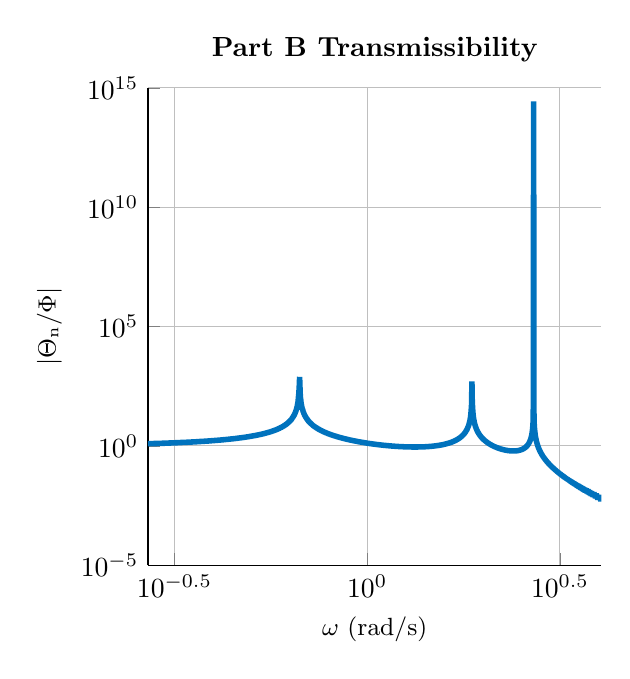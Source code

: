 % This file was created by matlab2tikz.
%
\definecolor{mycolor1}{rgb}{0.0,0.447,0.741}%
%
\begin{tikzpicture}

\begin{axis}[%
width=0.475\textwidth,
height=0.5\textwidth,
at={(0\textwidth,0\textwidth)},
scale only axis,
xmode=log,
xmin=0.27,
xmax=4.054,
xminorticks=true,
xlabel style={font=\color{white!15!black}},
xlabel={$\omega\text{ (rad/s)}$},
ymode=log,
ymin=1e-05,
ymax=1e+15,
yminorticks=true,
ylabel style={font=\color{white!15!black}},
ylabel={$\text{$|$}\Theta{}_\text{n}\text{/}\Phi\text{$|$}$},
axis background/.style={fill=white},
title style={font=\bfseries},
title={Part B Transmissibility},
axis x line*=bottom,
axis y line*=left,
xmajorgrids,
xminorgrids,
ymajorgrids,
yminorgrids,
ylabel style={font=\small},
xlabel style={font=\small}
]
\addplot [color=mycolor1, line width=2.0pt, forget plot]
  table[row sep=crcr]{%
0.27	1.234\\
0.271	1.235\\
0.272	1.237\\
0.272	1.238\\
0.273	1.239\\
0.273	1.241\\
0.274	1.242\\
0.275	1.243\\
0.275	1.245\\
0.276	1.246\\
0.277	1.247\\
0.277	1.249\\
0.278	1.25\\
0.279	1.251\\
0.279	1.253\\
0.28	1.254\\
0.28	1.256\\
0.281	1.257\\
0.282	1.259\\
0.282	1.26\\
0.283	1.262\\
0.284	1.263\\
0.284	1.265\\
0.285	1.266\\
0.286	1.268\\
0.286	1.269\\
0.287	1.271\\
0.288	1.272\\
0.288	1.274\\
0.289	1.275\\
0.29	1.277\\
0.29	1.278\\
0.291	1.28\\
0.292	1.282\\
0.292	1.283\\
0.293	1.285\\
0.294	1.286\\
0.294	1.288\\
0.295	1.29\\
0.296	1.291\\
0.296	1.293\\
0.297	1.295\\
0.298	1.296\\
0.298	1.298\\
0.299	1.3\\
0.3	1.302\\
0.3	1.303\\
0.301	1.305\\
0.302	1.307\\
0.303	1.309\\
0.303	1.311\\
0.304	1.312\\
0.305	1.314\\
0.305	1.316\\
0.306	1.318\\
0.307	1.32\\
0.307	1.322\\
0.308	1.324\\
0.309	1.325\\
0.31	1.327\\
0.31	1.329\\
0.311	1.331\\
0.312	1.333\\
0.312	1.335\\
0.313	1.337\\
0.314	1.339\\
0.315	1.341\\
0.315	1.343\\
0.316	1.345\\
0.317	1.347\\
0.318	1.349\\
0.318	1.352\\
0.319	1.354\\
0.32	1.356\\
0.321	1.358\\
0.321	1.36\\
0.322	1.362\\
0.323	1.364\\
0.323	1.367\\
0.324	1.369\\
0.325	1.371\\
0.326	1.373\\
0.326	1.376\\
0.327	1.378\\
0.328	1.38\\
0.329	1.383\\
0.329	1.385\\
0.33	1.387\\
0.331	1.39\\
0.332	1.392\\
0.333	1.395\\
0.333	1.397\\
0.334	1.399\\
0.335	1.402\\
0.336	1.404\\
0.336	1.407\\
0.337	1.409\\
0.338	1.412\\
0.339	1.415\\
0.339	1.417\\
0.34	1.42\\
0.341	1.422\\
0.342	1.425\\
0.343	1.428\\
0.343	1.43\\
0.344	1.433\\
0.345	1.436\\
0.346	1.439\\
0.347	1.441\\
0.347	1.444\\
0.348	1.447\\
0.349	1.45\\
0.35	1.453\\
0.351	1.456\\
0.351	1.459\\
0.352	1.462\\
0.353	1.465\\
0.354	1.468\\
0.355	1.471\\
0.355	1.474\\
0.356	1.477\\
0.357	1.48\\
0.358	1.483\\
0.359	1.486\\
0.36	1.489\\
0.36	1.492\\
0.361	1.496\\
0.362	1.499\\
0.363	1.502\\
0.364	1.506\\
0.365	1.509\\
0.365	1.512\\
0.366	1.516\\
0.367	1.519\\
0.368	1.523\\
0.369	1.526\\
0.37	1.53\\
0.371	1.533\\
0.371	1.537\\
0.372	1.54\\
0.373	1.544\\
0.374	1.548\\
0.375	1.551\\
0.376	1.555\\
0.377	1.559\\
0.377	1.563\\
0.378	1.567\\
0.379	1.57\\
0.38	1.574\\
0.381	1.578\\
0.382	1.582\\
0.383	1.586\\
0.384	1.59\\
0.384	1.594\\
0.385	1.599\\
0.386	1.603\\
0.387	1.607\\
0.388	1.611\\
0.389	1.616\\
0.39	1.62\\
0.391	1.624\\
0.392	1.629\\
0.392	1.633\\
0.393	1.638\\
0.394	1.642\\
0.395	1.647\\
0.396	1.651\\
0.397	1.656\\
0.398	1.661\\
0.399	1.666\\
0.4	1.67\\
0.401	1.675\\
0.402	1.68\\
0.403	1.685\\
0.403	1.69\\
0.404	1.695\\
0.405	1.7\\
0.406	1.706\\
0.407	1.711\\
0.408	1.716\\
0.409	1.721\\
0.41	1.727\\
0.411	1.732\\
0.412	1.738\\
0.413	1.743\\
0.414	1.749\\
0.415	1.754\\
0.416	1.76\\
0.417	1.766\\
0.418	1.772\\
0.419	1.778\\
0.42	1.784\\
0.421	1.79\\
0.422	1.796\\
0.423	1.802\\
0.423	1.808\\
0.424	1.815\\
0.425	1.821\\
0.426	1.827\\
0.427	1.834\\
0.428	1.84\\
0.429	1.847\\
0.43	1.854\\
0.431	1.861\\
0.432	1.868\\
0.433	1.874\\
0.434	1.882\\
0.435	1.889\\
0.436	1.896\\
0.437	1.903\\
0.438	1.911\\
0.439	1.918\\
0.44	1.926\\
0.441	1.933\\
0.442	1.941\\
0.443	1.949\\
0.444	1.957\\
0.445	1.965\\
0.447	1.973\\
0.448	1.981\\
0.449	1.989\\
0.45	1.998\\
0.451	2.006\\
0.452	2.015\\
0.453	2.024\\
0.454	2.032\\
0.455	2.041\\
0.456	2.05\\
0.457	2.06\\
0.458	2.069\\
0.459	2.078\\
0.46	2.088\\
0.461	2.098\\
0.462	2.107\\
0.463	2.117\\
0.464	2.127\\
0.465	2.137\\
0.466	2.148\\
0.468	2.158\\
0.469	2.169\\
0.47	2.18\\
0.471	2.191\\
0.472	2.202\\
0.473	2.213\\
0.474	2.224\\
0.475	2.236\\
0.476	2.247\\
0.477	2.259\\
0.478	2.271\\
0.48	2.284\\
0.481	2.296\\
0.482	2.308\\
0.483	2.321\\
0.484	2.334\\
0.485	2.347\\
0.486	2.361\\
0.487	2.374\\
0.488	2.388\\
0.49	2.402\\
0.491	2.416\\
0.492	2.43\\
0.493	2.445\\
0.494	2.46\\
0.495	2.475\\
0.496	2.49\\
0.498	2.506\\
0.499	2.522\\
0.5	2.538\\
0.501	2.554\\
0.502	2.571\\
0.503	2.588\\
0.504	2.605\\
0.506	2.622\\
0.507	2.64\\
0.508	2.658\\
0.509	2.677\\
0.51	2.695\\
0.511	2.715\\
0.513	2.734\\
0.514	2.754\\
0.515	2.774\\
0.516	2.794\\
0.517	2.815\\
0.519	2.837\\
0.52	2.858\\
0.521	2.88\\
0.522	2.903\\
0.523	2.926\\
0.525	2.949\\
0.526	2.973\\
0.527	2.997\\
0.528	3.022\\
0.529	3.047\\
0.531	3.073\\
0.532	3.1\\
0.533	3.127\\
0.534	3.154\\
0.536	3.182\\
0.537	3.211\\
0.538	3.24\\
0.539	3.27\\
0.541	3.301\\
0.542	3.332\\
0.543	3.364\\
0.544	3.397\\
0.546	3.43\\
0.547	3.465\\
0.548	3.5\\
0.549	3.536\\
0.551	3.573\\
0.552	3.61\\
0.553	3.649\\
0.554	3.689\\
0.556	3.729\\
0.557	3.771\\
0.558	3.814\\
0.56	3.858\\
0.561	3.903\\
0.562	3.949\\
0.563	3.997\\
0.565	4.046\\
0.566	4.096\\
0.567	4.148\\
0.569	4.201\\
0.57	4.256\\
0.571	4.312\\
0.573	4.37\\
0.574	4.43\\
0.575	4.492\\
0.577	4.556\\
0.578	4.622\\
0.579	4.69\\
0.581	4.76\\
0.582	4.832\\
0.583	4.908\\
0.585	4.985\\
0.586	5.066\\
0.587	5.149\\
0.589	5.236\\
0.59	5.326\\
0.591	5.419\\
0.593	5.515\\
0.594	5.616\\
0.595	5.721\\
0.597	5.83\\
0.598	5.944\\
0.6	6.062\\
0.601	6.186\\
0.602	6.315\\
0.604	6.45\\
0.605	6.592\\
0.607	6.741\\
0.608	6.896\\
0.609	7.06\\
0.611	7.232\\
0.612	7.414\\
0.614	7.605\\
0.615	7.807\\
0.616	8.021\\
0.618	8.247\\
0.619	8.488\\
0.621	8.743\\
0.622	9.016\\
0.623	9.307\\
0.625	9.618\\
0.626	9.951\\
0.628	10.31\\
0.629	10.697\\
0.631	11.115\\
0.632	11.568\\
0.634	12.062\\
0.635	12.601\\
0.637	13.193\\
0.638	13.844\\
0.639	14.566\\
0.641	15.37\\
0.642	16.27\\
0.644	17.285\\
0.645	18.438\\
0.647	19.761\\
0.648	21.292\\
0.65	23.086\\
0.651	25.217\\
0.653	27.79\\
0.654	30.956\\
0.656	34.949\\
0.657	40.142\\
0.659	47.169\\
0.66	57.211\\
0.662	72.74\\
0.663	99.941\\
0.665	159.893\\
0.667	401.22\\
0.668	781.591\\
0.67	197.577\\
0.671	112.953\\
0.673	79.019\\
0.674	60.727\\
0.676	49.288\\
0.677	41.458\\
0.679	35.762\\
0.681	31.433\\
0.682	28.03\\
0.684	25.286\\
0.685	23.026\\
0.687	21.133\\
0.688	19.524\\
0.69	18.139\\
0.692	16.934\\
0.693	15.878\\
0.695	14.943\\
0.696	14.11\\
0.698	13.364\\
0.7	12.691\\
0.701	12.081\\
0.703	11.525\\
0.704	11.018\\
0.706	10.552\\
0.708	10.123\\
0.709	9.727\\
0.711	9.359\\
0.713	9.018\\
0.714	8.7\\
0.716	8.403\\
0.718	8.125\\
0.719	7.864\\
0.721	7.619\\
0.722	7.388\\
0.724	7.171\\
0.726	6.965\\
0.727	6.77\\
0.729	6.586\\
0.731	6.411\\
0.733	6.245\\
0.734	6.086\\
0.736	5.936\\
0.738	5.792\\
0.739	5.655\\
0.741	5.524\\
0.743	5.398\\
0.744	5.278\\
0.746	5.163\\
0.748	5.053\\
0.75	4.947\\
0.751	4.845\\
0.753	4.747\\
0.755	4.653\\
0.757	4.562\\
0.758	4.475\\
0.76	4.391\\
0.762	4.309\\
0.764	4.231\\
0.765	4.155\\
0.767	4.082\\
0.769	4.011\\
0.771	3.942\\
0.772	3.876\\
0.774	3.812\\
0.776	3.75\\
0.778	3.689\\
0.78	3.631\\
0.781	3.574\\
0.783	3.519\\
0.785	3.465\\
0.787	3.413\\
0.789	3.362\\
0.79	3.313\\
0.792	3.265\\
0.794	3.219\\
0.796	3.174\\
0.798	3.13\\
0.8	3.087\\
0.801	3.045\\
0.803	3.004\\
0.805	2.964\\
0.807	2.925\\
0.809	2.888\\
0.811	2.851\\
0.813	2.815\\
0.814	2.779\\
0.816	2.745\\
0.818	2.712\\
0.82	2.679\\
0.822	2.647\\
0.824	2.616\\
0.826	2.585\\
0.828	2.555\\
0.83	2.526\\
0.831	2.497\\
0.833	2.469\\
0.835	2.442\\
0.837	2.415\\
0.839	2.389\\
0.841	2.363\\
0.843	2.338\\
0.845	2.313\\
0.847	2.289\\
0.849	2.265\\
0.851	2.242\\
0.853	2.219\\
0.855	2.196\\
0.857	2.175\\
0.859	2.153\\
0.861	2.132\\
0.863	2.111\\
0.865	2.091\\
0.867	2.071\\
0.869	2.051\\
0.871	2.032\\
0.873	2.013\\
0.875	1.995\\
0.877	1.977\\
0.879	1.959\\
0.881	1.941\\
0.883	1.924\\
0.885	1.907\\
0.887	1.89\\
0.889	1.874\\
0.891	1.858\\
0.893	1.842\\
0.895	1.826\\
0.897	1.811\\
0.899	1.796\\
0.901	1.781\\
0.903	1.767\\
0.905	1.752\\
0.907	1.738\\
0.91	1.725\\
0.912	1.711\\
0.914	1.697\\
0.916	1.684\\
0.918	1.671\\
0.92	1.659\\
0.922	1.646\\
0.924	1.634\\
0.926	1.621\\
0.929	1.609\\
0.931	1.597\\
0.933	1.586\\
0.935	1.574\\
0.937	1.563\\
0.939	1.552\\
0.942	1.541\\
0.944	1.53\\
0.946	1.52\\
0.948	1.509\\
0.95	1.499\\
0.952	1.489\\
0.955	1.479\\
0.957	1.469\\
0.959	1.459\\
0.961	1.449\\
0.963	1.44\\
0.966	1.43\\
0.968	1.421\\
0.97	1.412\\
0.972	1.403\\
0.975	1.394\\
0.977	1.386\\
0.979	1.377\\
0.981	1.369\\
0.984	1.36\\
0.986	1.352\\
0.988	1.344\\
0.99	1.336\\
0.993	1.328\\
0.995	1.321\\
0.997	1.313\\
1.0	1.305\\
1.002	1.298\\
1.004	1.291\\
1.007	1.283\\
1.009	1.276\\
1.011	1.269\\
1.014	1.262\\
1.016	1.255\\
1.018	1.249\\
1.021	1.242\\
1.023	1.235\\
1.025	1.229\\
1.028	1.222\\
1.03	1.216\\
1.032	1.21\\
1.035	1.204\\
1.037	1.198\\
1.04	1.192\\
1.042	1.186\\
1.044	1.18\\
1.047	1.174\\
1.049	1.169\\
1.052	1.163\\
1.054	1.158\\
1.056	1.152\\
1.059	1.147\\
1.061	1.142\\
1.064	1.136\\
1.066	1.131\\
1.069	1.126\\
1.071	1.121\\
1.074	1.116\\
1.076	1.111\\
1.079	1.107\\
1.081	1.102\\
1.084	1.097\\
1.086	1.093\\
1.089	1.088\\
1.091	1.084\\
1.094	1.079\\
1.096	1.075\\
1.099	1.071\\
1.101	1.066\\
1.104	1.062\\
1.106	1.058\\
1.109	1.054\\
1.111	1.05\\
1.114	1.046\\
1.116	1.042\\
1.119	1.039\\
1.122	1.035\\
1.124	1.031\\
1.127	1.027\\
1.129	1.024\\
1.132	1.02\\
1.135	1.017\\
1.137	1.014\\
1.14	1.01\\
1.142	1.007\\
1.145	1.004\\
1.148	1.0\\
1.15	0.997\\
1.153	0.994\\
1.156	0.991\\
1.158	0.988\\
1.161	0.985\\
1.164	0.982\\
1.166	0.98\\
1.169	0.977\\
1.172	0.974\\
1.174	0.971\\
1.177	0.969\\
1.18	0.966\\
1.183	0.964\\
1.185	0.961\\
1.188	0.959\\
1.191	0.956\\
1.194	0.954\\
1.196	0.952\\
1.199	0.949\\
1.202	0.947\\
1.205	0.945\\
1.207	0.943\\
1.21	0.941\\
1.213	0.939\\
1.216	0.937\\
1.219	0.935\\
1.221	0.933\\
1.224	0.931\\
1.227	0.93\\
1.23	0.928\\
1.233	0.926\\
1.235	0.925\\
1.238	0.923\\
1.241	0.922\\
1.244	0.92\\
1.247	0.919\\
1.25	0.917\\
1.253	0.916\\
1.256	0.915\\
1.258	0.913\\
1.261	0.912\\
1.264	0.911\\
1.267	0.91\\
1.27	0.909\\
1.273	0.908\\
1.276	0.907\\
1.279	0.906\\
1.282	0.905\\
1.285	0.905\\
1.288	0.904\\
1.291	0.903\\
1.294	0.902\\
1.297	0.902\\
1.3	0.901\\
1.303	0.901\\
1.306	0.9\\
1.309	0.9\\
1.312	0.9\\
1.315	0.899\\
1.318	0.899\\
1.321	0.899\\
1.324	0.899\\
1.327	0.899\\
1.33	0.899\\
1.333	0.899\\
1.336	0.899\\
1.339	0.899\\
1.342	0.899\\
1.345	0.9\\
1.348	0.9\\
1.352	0.9\\
1.355	0.901\\
1.358	0.901\\
1.361	0.902\\
1.364	0.903\\
1.367	0.903\\
1.37	0.904\\
1.374	0.905\\
1.377	0.906\\
1.38	0.907\\
1.383	0.908\\
1.386	0.909\\
1.389	0.91\\
1.393	0.911\\
1.396	0.913\\
1.399	0.914\\
1.402	0.916\\
1.406	0.917\\
1.409	0.919\\
1.412	0.92\\
1.415	0.922\\
1.419	0.924\\
1.422	0.926\\
1.425	0.928\\
1.428	0.93\\
1.432	0.932\\
1.435	0.935\\
1.438	0.937\\
1.442	0.94\\
1.445	0.942\\
1.448	0.945\\
1.452	0.948\\
1.455	0.951\\
1.458	0.954\\
1.462	0.957\\
1.465	0.96\\
1.468	0.963\\
1.472	0.967\\
1.475	0.97\\
1.479	0.974\\
1.482	0.978\\
1.485	0.982\\
1.489	0.986\\
1.492	0.99\\
1.496	0.994\\
1.499	0.999\\
1.503	1.003\\
1.506	1.008\\
1.509	1.013\\
1.513	1.018\\
1.516	1.024\\
1.52	1.029\\
1.523	1.035\\
1.527	1.04\\
1.53	1.046\\
1.534	1.053\\
1.538	1.059\\
1.541	1.066\\
1.545	1.072\\
1.548	1.079\\
1.552	1.087\\
1.555	1.094\\
1.559	1.102\\
1.563	1.11\\
1.566	1.118\\
1.57	1.127\\
1.573	1.135\\
1.577	1.145\\
1.581	1.154\\
1.584	1.164\\
1.588	1.174\\
1.592	1.184\\
1.595	1.195\\
1.599	1.206\\
1.603	1.218\\
1.606	1.23\\
1.61	1.242\\
1.614	1.255\\
1.617	1.268\\
1.621	1.282\\
1.625	1.296\\
1.629	1.311\\
1.632	1.326\\
1.636	1.342\\
1.64	1.359\\
1.644	1.376\\
1.648	1.394\\
1.651	1.413\\
1.655	1.432\\
1.659	1.453\\
1.663	1.474\\
1.667	1.496\\
1.67	1.519\\
1.674	1.543\\
1.678	1.568\\
1.682	1.595\\
1.686	1.622\\
1.69	1.651\\
1.694	1.681\\
1.698	1.713\\
1.701	1.747\\
1.705	1.782\\
1.709	1.819\\
1.713	1.858\\
1.717	1.9\\
1.721	1.944\\
1.725	1.99\\
1.729	2.039\\
1.733	2.091\\
1.737	2.147\\
1.741	2.206\\
1.745	2.27\\
1.749	2.337\\
1.753	2.41\\
1.757	2.488\\
1.761	2.573\\
1.765	2.664\\
1.769	2.763\\
1.773	2.87\\
1.778	2.987\\
1.782	3.116\\
1.786	3.258\\
1.79	3.414\\
1.794	3.588\\
1.798	3.783\\
1.802	4.002\\
1.806	4.25\\
1.811	4.533\\
1.815	4.86\\
1.819	5.241\\
1.823	5.691\\
1.827	6.23\\
1.832	6.887\\
1.836	7.707\\
1.84	8.758\\
1.844	10.152\\
1.849	12.092\\
1.853	14.975\\
1.857	19.706\\
1.861	28.904\\
1.866	54.534\\
1.87	508.904\\
1.874	68.883\\
1.879	32.146\\
1.883	20.917\\
1.887	15.477\\
1.892	12.267\\
1.896	10.149\\
1.9	8.647\\
1.905	7.527\\
1.909	6.659\\
1.914	5.968\\
1.918	5.403\\
1.922	4.934\\
1.927	4.539\\
1.931	4.2\\
1.936	3.907\\
1.94	3.651\\
1.945	3.426\\
1.949	3.226\\
1.954	3.047\\
1.958	2.887\\
1.963	2.742\\
1.967	2.61\\
1.972	2.49\\
1.976	2.381\\
1.981	2.28\\
1.985	2.187\\
1.99	2.101\\
1.994	2.022\\
1.999	1.948\\
2.004	1.879\\
2.008	1.815\\
2.013	1.755\\
2.018	1.698\\
2.022	1.645\\
2.027	1.595\\
2.032	1.549\\
2.036	1.504\\
2.041	1.462\\
2.046	1.423\\
2.05	1.385\\
2.055	1.35\\
2.06	1.316\\
2.065	1.284\\
2.069	1.253\\
2.074	1.224\\
2.079	1.196\\
2.084	1.17\\
2.088	1.145\\
2.093	1.121\\
2.098	1.097\\
2.103	1.075\\
2.108	1.054\\
2.113	1.034\\
2.118	1.015\\
2.122	0.996\\
2.127	0.978\\
2.132	0.961\\
2.137	0.944\\
2.142	0.929\\
2.147	0.913\\
2.152	0.899\\
2.157	0.885\\
2.162	0.871\\
2.167	0.858\\
2.172	0.846\\
2.177	0.834\\
2.182	0.822\\
2.187	0.811\\
2.192	0.8\\
2.197	0.79\\
2.202	0.78\\
2.207	0.77\\
2.212	0.761\\
2.217	0.752\\
2.222	0.744\\
2.228	0.735\\
2.233	0.727\\
2.238	0.72\\
2.243	0.713\\
2.248	0.706\\
2.253	0.699\\
2.259	0.693\\
2.264	0.686\\
2.269	0.681\\
2.274	0.675\\
2.279	0.67\\
2.285	0.665\\
2.29	0.66\\
2.295	0.655\\
2.301	0.651\\
2.306	0.647\\
2.311	0.643\\
2.316	0.639\\
2.322	0.636\\
2.327	0.633\\
2.333	0.63\\
2.338	0.627\\
2.343	0.624\\
2.349	0.622\\
2.354	0.62\\
2.36	0.618\\
2.365	0.617\\
2.37	0.616\\
2.376	0.615\\
2.381	0.614\\
2.387	0.613\\
2.392	0.613\\
2.398	0.613\\
2.403	0.613\\
2.409	0.614\\
2.415	0.615\\
2.42	0.616\\
2.426	0.618\\
2.431	0.619\\
2.437	0.622\\
2.442	0.624\\
2.448	0.627\\
2.454	0.63\\
2.459	0.634\\
2.465	0.638\\
2.471	0.643\\
2.476	0.648\\
2.482	0.654\\
2.488	0.66\\
2.494	0.667\\
2.499	0.675\\
2.505	0.683\\
2.511	0.692\\
2.517	0.702\\
2.522	0.713\\
2.528	0.725\\
2.534	0.738\\
2.54	0.752\\
2.546	0.768\\
2.552	0.785\\
2.558	0.803\\
2.563	0.824\\
2.569	0.847\\
2.575	0.872\\
2.581	0.901\\
2.587	0.932\\
2.593	0.968\\
2.599	1.008\\
2.605	1.053\\
2.611	1.104\\
2.617	1.164\\
2.623	1.233\\
2.629	1.313\\
2.635	1.409\\
2.641	1.525\\
2.647	1.667\\
2.654	1.845\\
2.66	2.074\\
2.666	2.381\\
2.672	2.811\\
2.678	3.457\\
2.684	4.535\\
2.69	6.694\\
2.697	13.173\\
2.703	270440173468776\\
2.709	12.757\\
2.715	6.278\\
2.722	4.119\\
2.728	3.04\\
2.734	2.394\\
2.741	1.964\\
2.747	1.657\\
2.753	1.427\\
2.76	1.249\\
2.766	1.106\\
2.772	0.99\\
2.779	0.893\\
2.785	0.812\\
2.791	0.742\\
2.798	0.682\\
2.804	0.63\\
2.811	0.583\\
2.817	0.543\\
2.824	0.506\\
2.83	0.473\\
2.837	0.444\\
2.843	0.417\\
2.85	0.393\\
2.856	0.371\\
2.863	0.351\\
2.87	0.332\\
2.876	0.315\\
2.883	0.299\\
2.89	0.285\\
2.896	0.271\\
2.903	0.258\\
2.91	0.247\\
2.916	0.235\\
2.923	0.225\\
2.93	0.215\\
2.937	0.206\\
2.943	0.198\\
2.95	0.19\\
2.957	0.182\\
2.964	0.175\\
2.971	0.168\\
2.977	0.162\\
2.984	0.156\\
2.991	0.15\\
2.998	0.144\\
3.005	0.139\\
3.012	0.134\\
3.019	0.13\\
3.026	0.125\\
3.033	0.121\\
3.04	0.117\\
3.047	0.113\\
3.054	0.109\\
3.061	0.105\\
3.068	0.102\\
3.075	0.099\\
3.082	0.096\\
3.089	0.093\\
3.096	0.09\\
3.103	0.087\\
3.111	0.084\\
3.118	0.082\\
3.125	0.079\\
3.132	0.077\\
3.139	0.075\\
3.147	0.073\\
3.154	0.07\\
3.161	0.068\\
3.168	0.066\\
3.176	0.065\\
3.183	0.063\\
3.19	0.061\\
3.198	0.059\\
3.205	0.058\\
3.212	0.056\\
3.22	0.055\\
3.227	0.053\\
3.235	0.052\\
3.242	0.05\\
3.25	0.049\\
3.257	0.048\\
3.265	0.046\\
3.272	0.045\\
3.28	0.044\\
3.287	0.043\\
3.295	0.042\\
3.302	0.041\\
3.31	0.04\\
3.318	0.039\\
3.325	0.038\\
3.333	0.037\\
3.341	0.036\\
3.348	0.035\\
3.356	0.034\\
3.364	0.033\\
3.372	0.033\\
3.379	0.032\\
3.387	0.031\\
3.395	0.03\\
3.403	0.03\\
3.411	0.029\\
3.418	0.028\\
3.426	0.028\\
3.434	0.027\\
3.442	0.026\\
3.45	0.026\\
3.458	0.025\\
3.466	0.025\\
3.474	0.024\\
3.482	0.023\\
3.49	0.023\\
3.498	0.022\\
3.506	0.022\\
3.514	0.021\\
3.522	0.021\\
3.53	0.02\\
3.539	0.02\\
3.547	0.02\\
3.555	0.019\\
3.563	0.019\\
3.571	0.018\\
3.58	0.018\\
3.588	0.018\\
3.596	0.017\\
3.604	0.017\\
3.613	0.016\\
3.621	0.016\\
3.629	0.016\\
3.638	0.015\\
3.646	0.015\\
3.655	0.015\\
3.663	0.014\\
3.671	0.014\\
3.68	0.014\\
3.688	0.014\\
3.697	0.013\\
3.705	0.013\\
3.714	0.013\\
3.722	0.013\\
3.731	0.012\\
3.74	0.012\\
3.748	0.012\\
3.757	0.012\\
3.766	0.011\\
3.774	0.011\\
3.783	0.011\\
3.792	0.011\\
3.8	0.01\\
3.809	0.01\\
3.818	0.01\\
3.827	0.01\\
3.836	0.01\\
3.844	0.009\\
3.853	0.009\\
3.862	0.009\\
3.871	0.009\\
3.88	0.009\\
3.889	0.009\\
3.898	0.008\\
3.907	0.008\\
3.916	0.008\\
3.925	0.008\\
3.934	0.008\\
3.943	0.008\\
3.952	0.007\\
3.961	0.007\\
3.97	0.007\\
3.98	0.007\\
3.989	0.007\\
3.998	0.007\\
4.007	0.007\\
4.016	0.007\\
4.026	0.006\\
4.035	0.006\\
4.044	0.006\\
4.054	0.006\\
};
\end{axis}
\end{tikzpicture}%